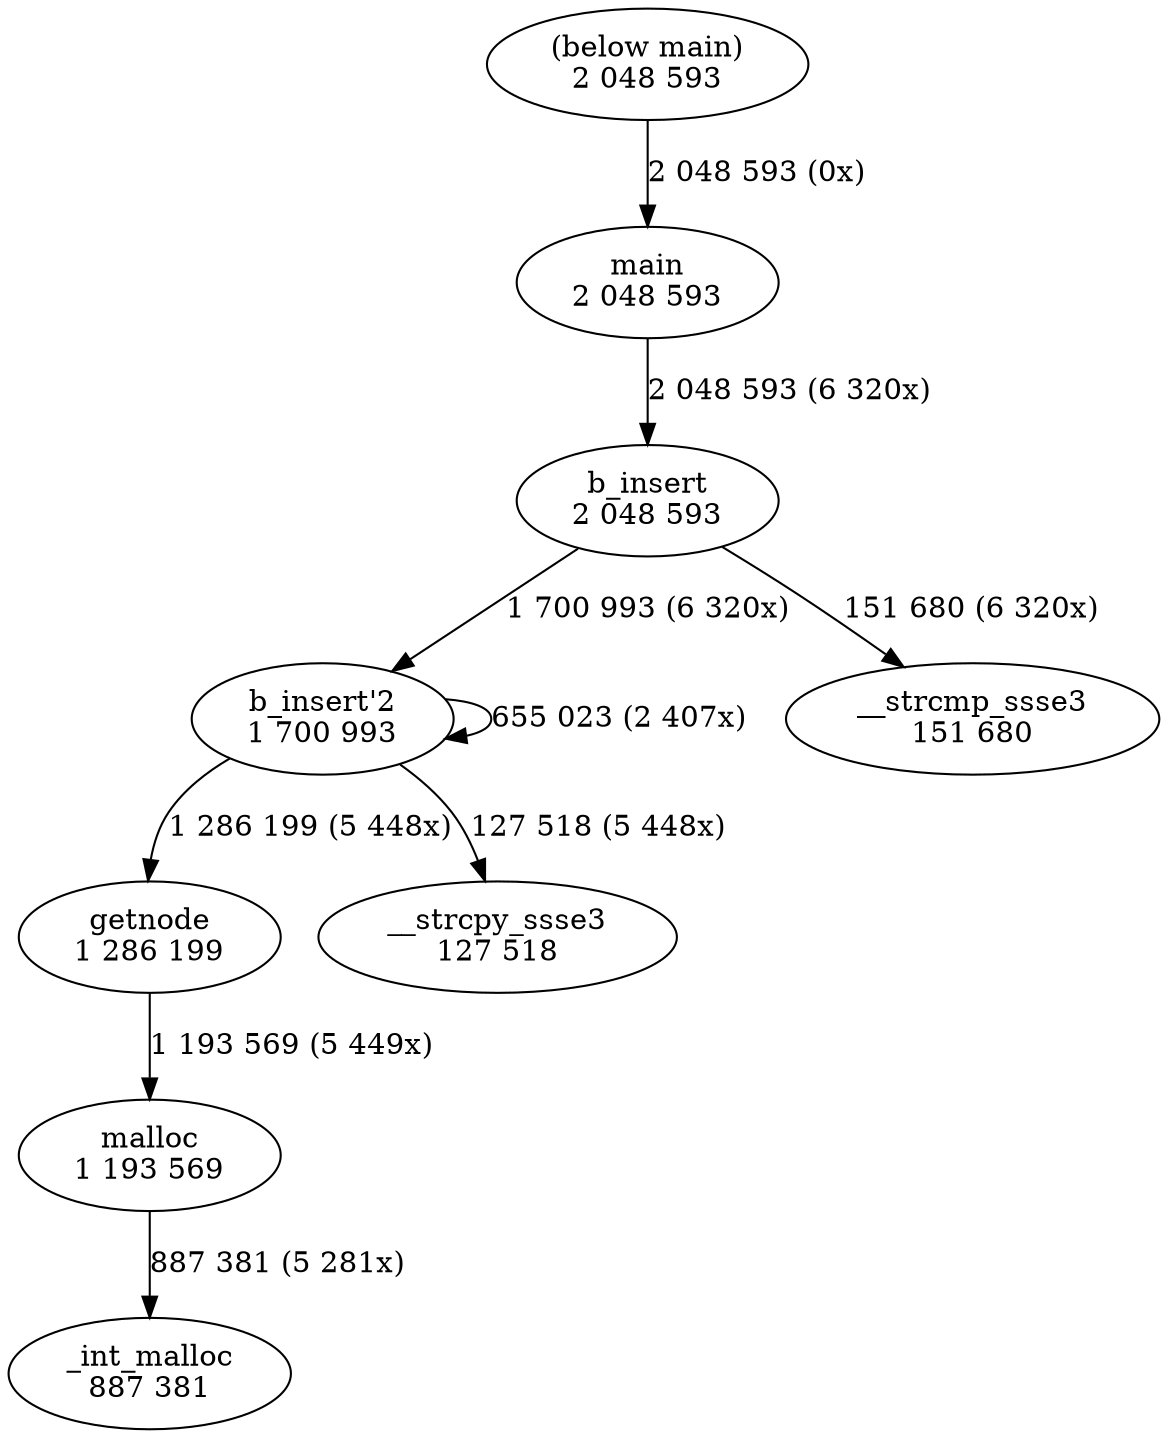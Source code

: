 digraph "callgraph" {
  F555cd9f265e0 [label="b_insert'2\n1 700 993"];
  F555cda608e80 [label="b_insert\n2 048 593"];
  F555cda693a10 [label="getnode\n1 286 199"];
  F555cda6ce820 [label="main\n2 048 593"];
  F555cda70b850 [label="malloc\n1 193 569"];
  F555cda76b880 [label="__strcpy_ssse3\n127 518"];
  F555cda8e53f0 [label="(below main)\n2 048 593"];
  F555cda8f3700 [label="__strcmp_ssse3\n151 680"];
  F555cda932d30 [label="_int_malloc\n887 381"];
  F555cd9f265e0 -> F555cd9f265e0 [weight=2,label="655 023 (2 407x)"];
  F555cd9f265e0 -> F555cda693a10 [weight=2,label="1 286 199 (5 448x)"];
  F555cd9f265e0 -> F555cda76b880 [weight=2,label="127 518 (5 448x)"];
  F555cda608e80 -> F555cd9f265e0 [weight=2,label="1 700 993 (6 320x)"];
  F555cda608e80 -> F555cda8f3700 [weight=2,label="151 680 (6 320x)"];
  F555cda693a10 -> F555cda70b850 [weight=2,label="1 193 569 (5 449x)"];
  F555cda6ce820 -> F555cda608e80 [weight=2,label="2 048 593 (6 320x)"];
  F555cda70b850 -> F555cda932d30 [weight=2,label="887 381 (5 281x)"];
  F555cda8e53f0 -> F555cda6ce820 [weight=2,label="2 048 593 (0x)"];
}
